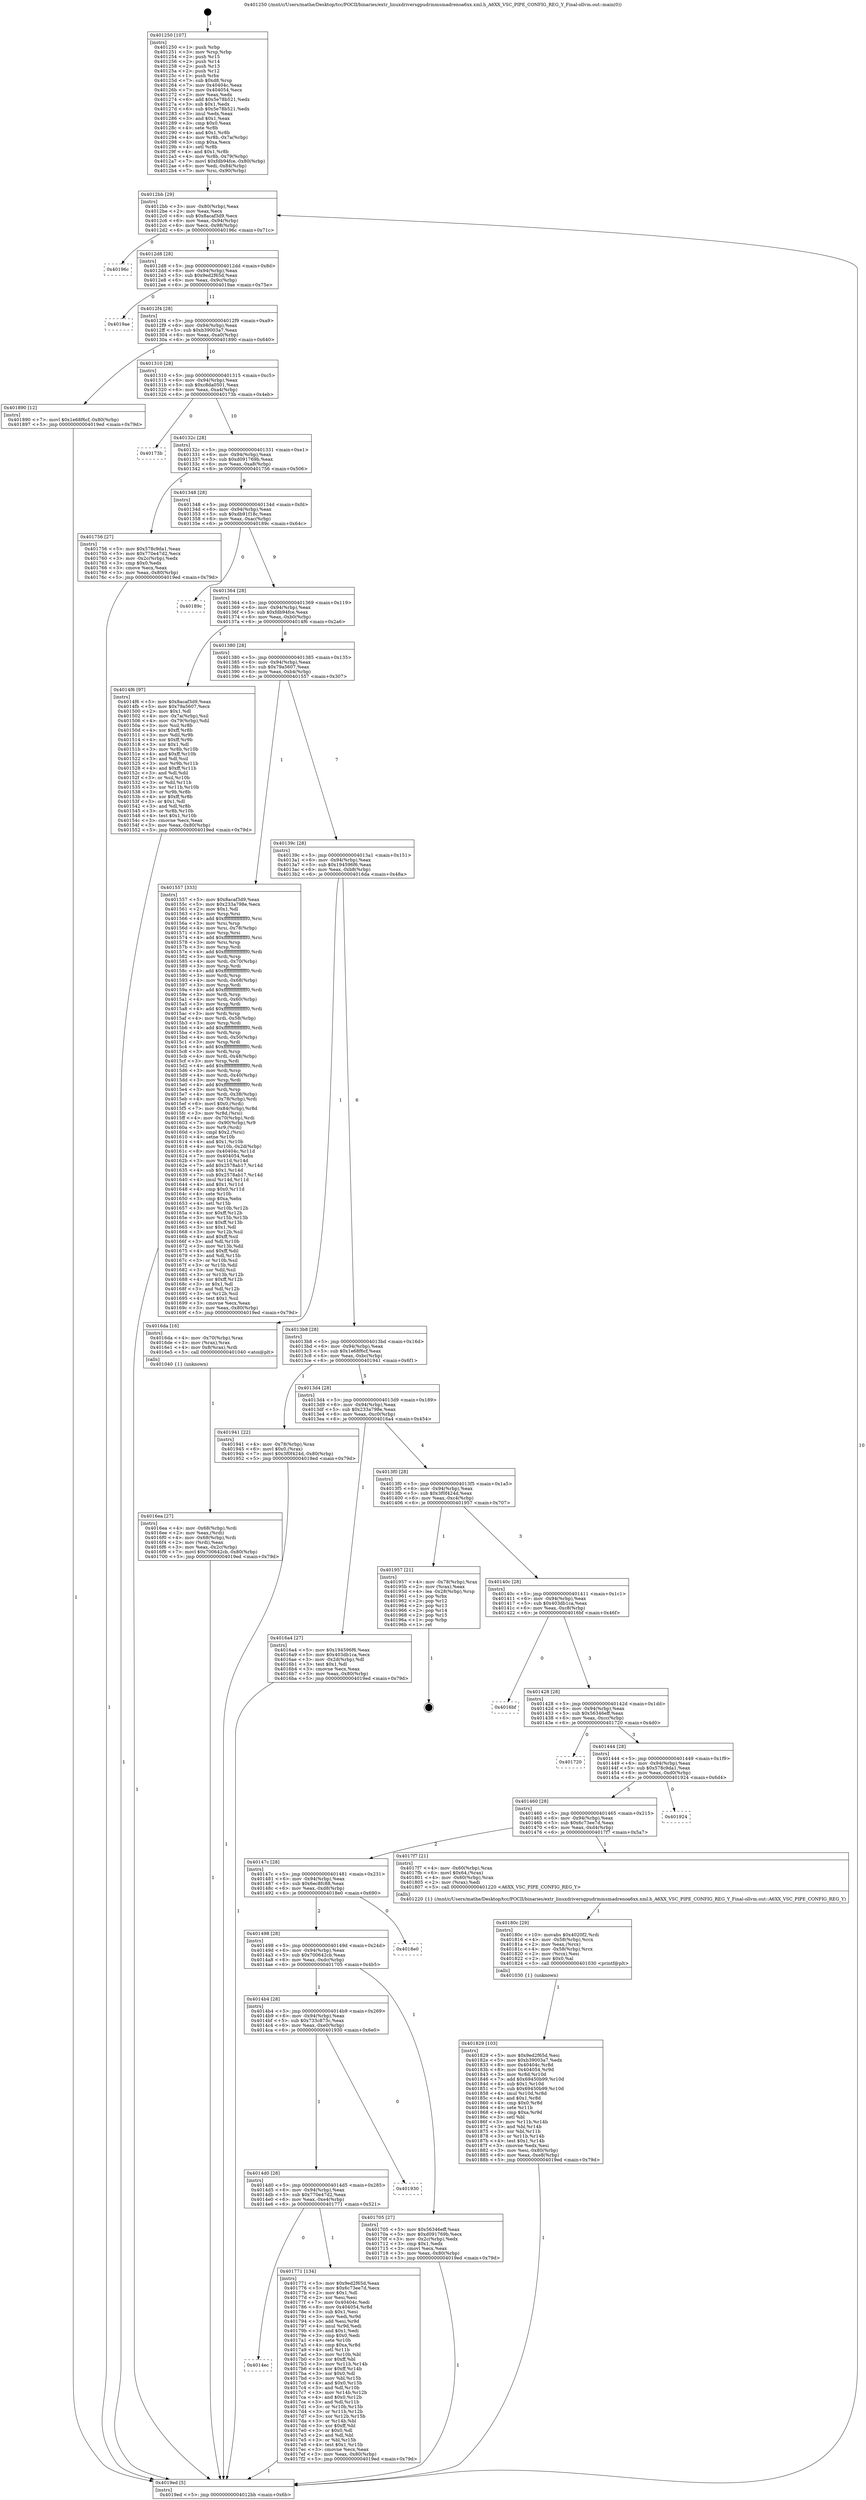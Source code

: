 digraph "0x401250" {
  label = "0x401250 (/mnt/c/Users/mathe/Desktop/tcc/POCII/binaries/extr_linuxdriversgpudrmmsmadrenoa6xx.xml.h_A6XX_VSC_PIPE_CONFIG_REG_Y_Final-ollvm.out::main(0))"
  labelloc = "t"
  node[shape=record]

  Entry [label="",width=0.3,height=0.3,shape=circle,fillcolor=black,style=filled]
  "0x4012bb" [label="{
     0x4012bb [29]\l
     | [instrs]\l
     &nbsp;&nbsp;0x4012bb \<+3\>: mov -0x80(%rbp),%eax\l
     &nbsp;&nbsp;0x4012be \<+2\>: mov %eax,%ecx\l
     &nbsp;&nbsp;0x4012c0 \<+6\>: sub $0x8acaf3d9,%ecx\l
     &nbsp;&nbsp;0x4012c6 \<+6\>: mov %eax,-0x94(%rbp)\l
     &nbsp;&nbsp;0x4012cc \<+6\>: mov %ecx,-0x98(%rbp)\l
     &nbsp;&nbsp;0x4012d2 \<+6\>: je 000000000040196c \<main+0x71c\>\l
  }"]
  "0x40196c" [label="{
     0x40196c\l
  }", style=dashed]
  "0x4012d8" [label="{
     0x4012d8 [28]\l
     | [instrs]\l
     &nbsp;&nbsp;0x4012d8 \<+5\>: jmp 00000000004012dd \<main+0x8d\>\l
     &nbsp;&nbsp;0x4012dd \<+6\>: mov -0x94(%rbp),%eax\l
     &nbsp;&nbsp;0x4012e3 \<+5\>: sub $0x9ed2f65d,%eax\l
     &nbsp;&nbsp;0x4012e8 \<+6\>: mov %eax,-0x9c(%rbp)\l
     &nbsp;&nbsp;0x4012ee \<+6\>: je 00000000004019ae \<main+0x75e\>\l
  }"]
  Exit [label="",width=0.3,height=0.3,shape=circle,fillcolor=black,style=filled,peripheries=2]
  "0x4019ae" [label="{
     0x4019ae\l
  }", style=dashed]
  "0x4012f4" [label="{
     0x4012f4 [28]\l
     | [instrs]\l
     &nbsp;&nbsp;0x4012f4 \<+5\>: jmp 00000000004012f9 \<main+0xa9\>\l
     &nbsp;&nbsp;0x4012f9 \<+6\>: mov -0x94(%rbp),%eax\l
     &nbsp;&nbsp;0x4012ff \<+5\>: sub $0xb39003a7,%eax\l
     &nbsp;&nbsp;0x401304 \<+6\>: mov %eax,-0xa0(%rbp)\l
     &nbsp;&nbsp;0x40130a \<+6\>: je 0000000000401890 \<main+0x640\>\l
  }"]
  "0x401829" [label="{
     0x401829 [103]\l
     | [instrs]\l
     &nbsp;&nbsp;0x401829 \<+5\>: mov $0x9ed2f65d,%esi\l
     &nbsp;&nbsp;0x40182e \<+5\>: mov $0xb39003a7,%edx\l
     &nbsp;&nbsp;0x401833 \<+8\>: mov 0x40404c,%r8d\l
     &nbsp;&nbsp;0x40183b \<+8\>: mov 0x404054,%r9d\l
     &nbsp;&nbsp;0x401843 \<+3\>: mov %r8d,%r10d\l
     &nbsp;&nbsp;0x401846 \<+7\>: add $0x69450b99,%r10d\l
     &nbsp;&nbsp;0x40184d \<+4\>: sub $0x1,%r10d\l
     &nbsp;&nbsp;0x401851 \<+7\>: sub $0x69450b99,%r10d\l
     &nbsp;&nbsp;0x401858 \<+4\>: imul %r10d,%r8d\l
     &nbsp;&nbsp;0x40185c \<+4\>: and $0x1,%r8d\l
     &nbsp;&nbsp;0x401860 \<+4\>: cmp $0x0,%r8d\l
     &nbsp;&nbsp;0x401864 \<+4\>: sete %r11b\l
     &nbsp;&nbsp;0x401868 \<+4\>: cmp $0xa,%r9d\l
     &nbsp;&nbsp;0x40186c \<+3\>: setl %bl\l
     &nbsp;&nbsp;0x40186f \<+3\>: mov %r11b,%r14b\l
     &nbsp;&nbsp;0x401872 \<+3\>: and %bl,%r14b\l
     &nbsp;&nbsp;0x401875 \<+3\>: xor %bl,%r11b\l
     &nbsp;&nbsp;0x401878 \<+3\>: or %r11b,%r14b\l
     &nbsp;&nbsp;0x40187b \<+4\>: test $0x1,%r14b\l
     &nbsp;&nbsp;0x40187f \<+3\>: cmovne %edx,%esi\l
     &nbsp;&nbsp;0x401882 \<+3\>: mov %esi,-0x80(%rbp)\l
     &nbsp;&nbsp;0x401885 \<+6\>: mov %eax,-0xe8(%rbp)\l
     &nbsp;&nbsp;0x40188b \<+5\>: jmp 00000000004019ed \<main+0x79d\>\l
  }"]
  "0x401890" [label="{
     0x401890 [12]\l
     | [instrs]\l
     &nbsp;&nbsp;0x401890 \<+7\>: movl $0x1e68f6cf,-0x80(%rbp)\l
     &nbsp;&nbsp;0x401897 \<+5\>: jmp 00000000004019ed \<main+0x79d\>\l
  }"]
  "0x401310" [label="{
     0x401310 [28]\l
     | [instrs]\l
     &nbsp;&nbsp;0x401310 \<+5\>: jmp 0000000000401315 \<main+0xc5\>\l
     &nbsp;&nbsp;0x401315 \<+6\>: mov -0x94(%rbp),%eax\l
     &nbsp;&nbsp;0x40131b \<+5\>: sub $0xc8da0501,%eax\l
     &nbsp;&nbsp;0x401320 \<+6\>: mov %eax,-0xa4(%rbp)\l
     &nbsp;&nbsp;0x401326 \<+6\>: je 000000000040173b \<main+0x4eb\>\l
  }"]
  "0x40180c" [label="{
     0x40180c [29]\l
     | [instrs]\l
     &nbsp;&nbsp;0x40180c \<+10\>: movabs $0x4020f2,%rdi\l
     &nbsp;&nbsp;0x401816 \<+4\>: mov -0x58(%rbp),%rcx\l
     &nbsp;&nbsp;0x40181a \<+2\>: mov %eax,(%rcx)\l
     &nbsp;&nbsp;0x40181c \<+4\>: mov -0x58(%rbp),%rcx\l
     &nbsp;&nbsp;0x401820 \<+2\>: mov (%rcx),%esi\l
     &nbsp;&nbsp;0x401822 \<+2\>: mov $0x0,%al\l
     &nbsp;&nbsp;0x401824 \<+5\>: call 0000000000401030 \<printf@plt\>\l
     | [calls]\l
     &nbsp;&nbsp;0x401030 \{1\} (unknown)\l
  }"]
  "0x40173b" [label="{
     0x40173b\l
  }", style=dashed]
  "0x40132c" [label="{
     0x40132c [28]\l
     | [instrs]\l
     &nbsp;&nbsp;0x40132c \<+5\>: jmp 0000000000401331 \<main+0xe1\>\l
     &nbsp;&nbsp;0x401331 \<+6\>: mov -0x94(%rbp),%eax\l
     &nbsp;&nbsp;0x401337 \<+5\>: sub $0xd091769b,%eax\l
     &nbsp;&nbsp;0x40133c \<+6\>: mov %eax,-0xa8(%rbp)\l
     &nbsp;&nbsp;0x401342 \<+6\>: je 0000000000401756 \<main+0x506\>\l
  }"]
  "0x4014ec" [label="{
     0x4014ec\l
  }", style=dashed]
  "0x401756" [label="{
     0x401756 [27]\l
     | [instrs]\l
     &nbsp;&nbsp;0x401756 \<+5\>: mov $0x578c9da1,%eax\l
     &nbsp;&nbsp;0x40175b \<+5\>: mov $0x770e47d2,%ecx\l
     &nbsp;&nbsp;0x401760 \<+3\>: mov -0x2c(%rbp),%edx\l
     &nbsp;&nbsp;0x401763 \<+3\>: cmp $0x0,%edx\l
     &nbsp;&nbsp;0x401766 \<+3\>: cmove %ecx,%eax\l
     &nbsp;&nbsp;0x401769 \<+3\>: mov %eax,-0x80(%rbp)\l
     &nbsp;&nbsp;0x40176c \<+5\>: jmp 00000000004019ed \<main+0x79d\>\l
  }"]
  "0x401348" [label="{
     0x401348 [28]\l
     | [instrs]\l
     &nbsp;&nbsp;0x401348 \<+5\>: jmp 000000000040134d \<main+0xfd\>\l
     &nbsp;&nbsp;0x40134d \<+6\>: mov -0x94(%rbp),%eax\l
     &nbsp;&nbsp;0x401353 \<+5\>: sub $0xdb91f18c,%eax\l
     &nbsp;&nbsp;0x401358 \<+6\>: mov %eax,-0xac(%rbp)\l
     &nbsp;&nbsp;0x40135e \<+6\>: je 000000000040189c \<main+0x64c\>\l
  }"]
  "0x401771" [label="{
     0x401771 [134]\l
     | [instrs]\l
     &nbsp;&nbsp;0x401771 \<+5\>: mov $0x9ed2f65d,%eax\l
     &nbsp;&nbsp;0x401776 \<+5\>: mov $0x6c73ee7d,%ecx\l
     &nbsp;&nbsp;0x40177b \<+2\>: mov $0x1,%dl\l
     &nbsp;&nbsp;0x40177d \<+2\>: xor %esi,%esi\l
     &nbsp;&nbsp;0x40177f \<+7\>: mov 0x40404c,%edi\l
     &nbsp;&nbsp;0x401786 \<+8\>: mov 0x404054,%r8d\l
     &nbsp;&nbsp;0x40178e \<+3\>: sub $0x1,%esi\l
     &nbsp;&nbsp;0x401791 \<+3\>: mov %edi,%r9d\l
     &nbsp;&nbsp;0x401794 \<+3\>: add %esi,%r9d\l
     &nbsp;&nbsp;0x401797 \<+4\>: imul %r9d,%edi\l
     &nbsp;&nbsp;0x40179b \<+3\>: and $0x1,%edi\l
     &nbsp;&nbsp;0x40179e \<+3\>: cmp $0x0,%edi\l
     &nbsp;&nbsp;0x4017a1 \<+4\>: sete %r10b\l
     &nbsp;&nbsp;0x4017a5 \<+4\>: cmp $0xa,%r8d\l
     &nbsp;&nbsp;0x4017a9 \<+4\>: setl %r11b\l
     &nbsp;&nbsp;0x4017ad \<+3\>: mov %r10b,%bl\l
     &nbsp;&nbsp;0x4017b0 \<+3\>: xor $0xff,%bl\l
     &nbsp;&nbsp;0x4017b3 \<+3\>: mov %r11b,%r14b\l
     &nbsp;&nbsp;0x4017b6 \<+4\>: xor $0xff,%r14b\l
     &nbsp;&nbsp;0x4017ba \<+3\>: xor $0x0,%dl\l
     &nbsp;&nbsp;0x4017bd \<+3\>: mov %bl,%r15b\l
     &nbsp;&nbsp;0x4017c0 \<+4\>: and $0x0,%r15b\l
     &nbsp;&nbsp;0x4017c4 \<+3\>: and %dl,%r10b\l
     &nbsp;&nbsp;0x4017c7 \<+3\>: mov %r14b,%r12b\l
     &nbsp;&nbsp;0x4017ca \<+4\>: and $0x0,%r12b\l
     &nbsp;&nbsp;0x4017ce \<+3\>: and %dl,%r11b\l
     &nbsp;&nbsp;0x4017d1 \<+3\>: or %r10b,%r15b\l
     &nbsp;&nbsp;0x4017d4 \<+3\>: or %r11b,%r12b\l
     &nbsp;&nbsp;0x4017d7 \<+3\>: xor %r12b,%r15b\l
     &nbsp;&nbsp;0x4017da \<+3\>: or %r14b,%bl\l
     &nbsp;&nbsp;0x4017dd \<+3\>: xor $0xff,%bl\l
     &nbsp;&nbsp;0x4017e0 \<+3\>: or $0x0,%dl\l
     &nbsp;&nbsp;0x4017e3 \<+2\>: and %dl,%bl\l
     &nbsp;&nbsp;0x4017e5 \<+3\>: or %bl,%r15b\l
     &nbsp;&nbsp;0x4017e8 \<+4\>: test $0x1,%r15b\l
     &nbsp;&nbsp;0x4017ec \<+3\>: cmovne %ecx,%eax\l
     &nbsp;&nbsp;0x4017ef \<+3\>: mov %eax,-0x80(%rbp)\l
     &nbsp;&nbsp;0x4017f2 \<+5\>: jmp 00000000004019ed \<main+0x79d\>\l
  }"]
  "0x40189c" [label="{
     0x40189c\l
  }", style=dashed]
  "0x401364" [label="{
     0x401364 [28]\l
     | [instrs]\l
     &nbsp;&nbsp;0x401364 \<+5\>: jmp 0000000000401369 \<main+0x119\>\l
     &nbsp;&nbsp;0x401369 \<+6\>: mov -0x94(%rbp),%eax\l
     &nbsp;&nbsp;0x40136f \<+5\>: sub $0xfdb94fce,%eax\l
     &nbsp;&nbsp;0x401374 \<+6\>: mov %eax,-0xb0(%rbp)\l
     &nbsp;&nbsp;0x40137a \<+6\>: je 00000000004014f6 \<main+0x2a6\>\l
  }"]
  "0x4014d0" [label="{
     0x4014d0 [28]\l
     | [instrs]\l
     &nbsp;&nbsp;0x4014d0 \<+5\>: jmp 00000000004014d5 \<main+0x285\>\l
     &nbsp;&nbsp;0x4014d5 \<+6\>: mov -0x94(%rbp),%eax\l
     &nbsp;&nbsp;0x4014db \<+5\>: sub $0x770e47d2,%eax\l
     &nbsp;&nbsp;0x4014e0 \<+6\>: mov %eax,-0xe4(%rbp)\l
     &nbsp;&nbsp;0x4014e6 \<+6\>: je 0000000000401771 \<main+0x521\>\l
  }"]
  "0x4014f6" [label="{
     0x4014f6 [97]\l
     | [instrs]\l
     &nbsp;&nbsp;0x4014f6 \<+5\>: mov $0x8acaf3d9,%eax\l
     &nbsp;&nbsp;0x4014fb \<+5\>: mov $0x79a5607,%ecx\l
     &nbsp;&nbsp;0x401500 \<+2\>: mov $0x1,%dl\l
     &nbsp;&nbsp;0x401502 \<+4\>: mov -0x7a(%rbp),%sil\l
     &nbsp;&nbsp;0x401506 \<+4\>: mov -0x79(%rbp),%dil\l
     &nbsp;&nbsp;0x40150a \<+3\>: mov %sil,%r8b\l
     &nbsp;&nbsp;0x40150d \<+4\>: xor $0xff,%r8b\l
     &nbsp;&nbsp;0x401511 \<+3\>: mov %dil,%r9b\l
     &nbsp;&nbsp;0x401514 \<+4\>: xor $0xff,%r9b\l
     &nbsp;&nbsp;0x401518 \<+3\>: xor $0x1,%dl\l
     &nbsp;&nbsp;0x40151b \<+3\>: mov %r8b,%r10b\l
     &nbsp;&nbsp;0x40151e \<+4\>: and $0xff,%r10b\l
     &nbsp;&nbsp;0x401522 \<+3\>: and %dl,%sil\l
     &nbsp;&nbsp;0x401525 \<+3\>: mov %r9b,%r11b\l
     &nbsp;&nbsp;0x401528 \<+4\>: and $0xff,%r11b\l
     &nbsp;&nbsp;0x40152c \<+3\>: and %dl,%dil\l
     &nbsp;&nbsp;0x40152f \<+3\>: or %sil,%r10b\l
     &nbsp;&nbsp;0x401532 \<+3\>: or %dil,%r11b\l
     &nbsp;&nbsp;0x401535 \<+3\>: xor %r11b,%r10b\l
     &nbsp;&nbsp;0x401538 \<+3\>: or %r9b,%r8b\l
     &nbsp;&nbsp;0x40153b \<+4\>: xor $0xff,%r8b\l
     &nbsp;&nbsp;0x40153f \<+3\>: or $0x1,%dl\l
     &nbsp;&nbsp;0x401542 \<+3\>: and %dl,%r8b\l
     &nbsp;&nbsp;0x401545 \<+3\>: or %r8b,%r10b\l
     &nbsp;&nbsp;0x401548 \<+4\>: test $0x1,%r10b\l
     &nbsp;&nbsp;0x40154c \<+3\>: cmovne %ecx,%eax\l
     &nbsp;&nbsp;0x40154f \<+3\>: mov %eax,-0x80(%rbp)\l
     &nbsp;&nbsp;0x401552 \<+5\>: jmp 00000000004019ed \<main+0x79d\>\l
  }"]
  "0x401380" [label="{
     0x401380 [28]\l
     | [instrs]\l
     &nbsp;&nbsp;0x401380 \<+5\>: jmp 0000000000401385 \<main+0x135\>\l
     &nbsp;&nbsp;0x401385 \<+6\>: mov -0x94(%rbp),%eax\l
     &nbsp;&nbsp;0x40138b \<+5\>: sub $0x79a5607,%eax\l
     &nbsp;&nbsp;0x401390 \<+6\>: mov %eax,-0xb4(%rbp)\l
     &nbsp;&nbsp;0x401396 \<+6\>: je 0000000000401557 \<main+0x307\>\l
  }"]
  "0x4019ed" [label="{
     0x4019ed [5]\l
     | [instrs]\l
     &nbsp;&nbsp;0x4019ed \<+5\>: jmp 00000000004012bb \<main+0x6b\>\l
  }"]
  "0x401250" [label="{
     0x401250 [107]\l
     | [instrs]\l
     &nbsp;&nbsp;0x401250 \<+1\>: push %rbp\l
     &nbsp;&nbsp;0x401251 \<+3\>: mov %rsp,%rbp\l
     &nbsp;&nbsp;0x401254 \<+2\>: push %r15\l
     &nbsp;&nbsp;0x401256 \<+2\>: push %r14\l
     &nbsp;&nbsp;0x401258 \<+2\>: push %r13\l
     &nbsp;&nbsp;0x40125a \<+2\>: push %r12\l
     &nbsp;&nbsp;0x40125c \<+1\>: push %rbx\l
     &nbsp;&nbsp;0x40125d \<+7\>: sub $0xd8,%rsp\l
     &nbsp;&nbsp;0x401264 \<+7\>: mov 0x40404c,%eax\l
     &nbsp;&nbsp;0x40126b \<+7\>: mov 0x404054,%ecx\l
     &nbsp;&nbsp;0x401272 \<+2\>: mov %eax,%edx\l
     &nbsp;&nbsp;0x401274 \<+6\>: add $0x5e78b521,%edx\l
     &nbsp;&nbsp;0x40127a \<+3\>: sub $0x1,%edx\l
     &nbsp;&nbsp;0x40127d \<+6\>: sub $0x5e78b521,%edx\l
     &nbsp;&nbsp;0x401283 \<+3\>: imul %edx,%eax\l
     &nbsp;&nbsp;0x401286 \<+3\>: and $0x1,%eax\l
     &nbsp;&nbsp;0x401289 \<+3\>: cmp $0x0,%eax\l
     &nbsp;&nbsp;0x40128c \<+4\>: sete %r8b\l
     &nbsp;&nbsp;0x401290 \<+4\>: and $0x1,%r8b\l
     &nbsp;&nbsp;0x401294 \<+4\>: mov %r8b,-0x7a(%rbp)\l
     &nbsp;&nbsp;0x401298 \<+3\>: cmp $0xa,%ecx\l
     &nbsp;&nbsp;0x40129b \<+4\>: setl %r8b\l
     &nbsp;&nbsp;0x40129f \<+4\>: and $0x1,%r8b\l
     &nbsp;&nbsp;0x4012a3 \<+4\>: mov %r8b,-0x79(%rbp)\l
     &nbsp;&nbsp;0x4012a7 \<+7\>: movl $0xfdb94fce,-0x80(%rbp)\l
     &nbsp;&nbsp;0x4012ae \<+6\>: mov %edi,-0x84(%rbp)\l
     &nbsp;&nbsp;0x4012b4 \<+7\>: mov %rsi,-0x90(%rbp)\l
  }"]
  "0x401930" [label="{
     0x401930\l
  }", style=dashed]
  "0x401557" [label="{
     0x401557 [333]\l
     | [instrs]\l
     &nbsp;&nbsp;0x401557 \<+5\>: mov $0x8acaf3d9,%eax\l
     &nbsp;&nbsp;0x40155c \<+5\>: mov $0x233a798e,%ecx\l
     &nbsp;&nbsp;0x401561 \<+2\>: mov $0x1,%dl\l
     &nbsp;&nbsp;0x401563 \<+3\>: mov %rsp,%rsi\l
     &nbsp;&nbsp;0x401566 \<+4\>: add $0xfffffffffffffff0,%rsi\l
     &nbsp;&nbsp;0x40156a \<+3\>: mov %rsi,%rsp\l
     &nbsp;&nbsp;0x40156d \<+4\>: mov %rsi,-0x78(%rbp)\l
     &nbsp;&nbsp;0x401571 \<+3\>: mov %rsp,%rsi\l
     &nbsp;&nbsp;0x401574 \<+4\>: add $0xfffffffffffffff0,%rsi\l
     &nbsp;&nbsp;0x401578 \<+3\>: mov %rsi,%rsp\l
     &nbsp;&nbsp;0x40157b \<+3\>: mov %rsp,%rdi\l
     &nbsp;&nbsp;0x40157e \<+4\>: add $0xfffffffffffffff0,%rdi\l
     &nbsp;&nbsp;0x401582 \<+3\>: mov %rdi,%rsp\l
     &nbsp;&nbsp;0x401585 \<+4\>: mov %rdi,-0x70(%rbp)\l
     &nbsp;&nbsp;0x401589 \<+3\>: mov %rsp,%rdi\l
     &nbsp;&nbsp;0x40158c \<+4\>: add $0xfffffffffffffff0,%rdi\l
     &nbsp;&nbsp;0x401590 \<+3\>: mov %rdi,%rsp\l
     &nbsp;&nbsp;0x401593 \<+4\>: mov %rdi,-0x68(%rbp)\l
     &nbsp;&nbsp;0x401597 \<+3\>: mov %rsp,%rdi\l
     &nbsp;&nbsp;0x40159a \<+4\>: add $0xfffffffffffffff0,%rdi\l
     &nbsp;&nbsp;0x40159e \<+3\>: mov %rdi,%rsp\l
     &nbsp;&nbsp;0x4015a1 \<+4\>: mov %rdi,-0x60(%rbp)\l
     &nbsp;&nbsp;0x4015a5 \<+3\>: mov %rsp,%rdi\l
     &nbsp;&nbsp;0x4015a8 \<+4\>: add $0xfffffffffffffff0,%rdi\l
     &nbsp;&nbsp;0x4015ac \<+3\>: mov %rdi,%rsp\l
     &nbsp;&nbsp;0x4015af \<+4\>: mov %rdi,-0x58(%rbp)\l
     &nbsp;&nbsp;0x4015b3 \<+3\>: mov %rsp,%rdi\l
     &nbsp;&nbsp;0x4015b6 \<+4\>: add $0xfffffffffffffff0,%rdi\l
     &nbsp;&nbsp;0x4015ba \<+3\>: mov %rdi,%rsp\l
     &nbsp;&nbsp;0x4015bd \<+4\>: mov %rdi,-0x50(%rbp)\l
     &nbsp;&nbsp;0x4015c1 \<+3\>: mov %rsp,%rdi\l
     &nbsp;&nbsp;0x4015c4 \<+4\>: add $0xfffffffffffffff0,%rdi\l
     &nbsp;&nbsp;0x4015c8 \<+3\>: mov %rdi,%rsp\l
     &nbsp;&nbsp;0x4015cb \<+4\>: mov %rdi,-0x48(%rbp)\l
     &nbsp;&nbsp;0x4015cf \<+3\>: mov %rsp,%rdi\l
     &nbsp;&nbsp;0x4015d2 \<+4\>: add $0xfffffffffffffff0,%rdi\l
     &nbsp;&nbsp;0x4015d6 \<+3\>: mov %rdi,%rsp\l
     &nbsp;&nbsp;0x4015d9 \<+4\>: mov %rdi,-0x40(%rbp)\l
     &nbsp;&nbsp;0x4015dd \<+3\>: mov %rsp,%rdi\l
     &nbsp;&nbsp;0x4015e0 \<+4\>: add $0xfffffffffffffff0,%rdi\l
     &nbsp;&nbsp;0x4015e4 \<+3\>: mov %rdi,%rsp\l
     &nbsp;&nbsp;0x4015e7 \<+4\>: mov %rdi,-0x38(%rbp)\l
     &nbsp;&nbsp;0x4015eb \<+4\>: mov -0x78(%rbp),%rdi\l
     &nbsp;&nbsp;0x4015ef \<+6\>: movl $0x0,(%rdi)\l
     &nbsp;&nbsp;0x4015f5 \<+7\>: mov -0x84(%rbp),%r8d\l
     &nbsp;&nbsp;0x4015fc \<+3\>: mov %r8d,(%rsi)\l
     &nbsp;&nbsp;0x4015ff \<+4\>: mov -0x70(%rbp),%rdi\l
     &nbsp;&nbsp;0x401603 \<+7\>: mov -0x90(%rbp),%r9\l
     &nbsp;&nbsp;0x40160a \<+3\>: mov %r9,(%rdi)\l
     &nbsp;&nbsp;0x40160d \<+3\>: cmpl $0x2,(%rsi)\l
     &nbsp;&nbsp;0x401610 \<+4\>: setne %r10b\l
     &nbsp;&nbsp;0x401614 \<+4\>: and $0x1,%r10b\l
     &nbsp;&nbsp;0x401618 \<+4\>: mov %r10b,-0x2d(%rbp)\l
     &nbsp;&nbsp;0x40161c \<+8\>: mov 0x40404c,%r11d\l
     &nbsp;&nbsp;0x401624 \<+7\>: mov 0x404054,%ebx\l
     &nbsp;&nbsp;0x40162b \<+3\>: mov %r11d,%r14d\l
     &nbsp;&nbsp;0x40162e \<+7\>: add $0x2578ab17,%r14d\l
     &nbsp;&nbsp;0x401635 \<+4\>: sub $0x1,%r14d\l
     &nbsp;&nbsp;0x401639 \<+7\>: sub $0x2578ab17,%r14d\l
     &nbsp;&nbsp;0x401640 \<+4\>: imul %r14d,%r11d\l
     &nbsp;&nbsp;0x401644 \<+4\>: and $0x1,%r11d\l
     &nbsp;&nbsp;0x401648 \<+4\>: cmp $0x0,%r11d\l
     &nbsp;&nbsp;0x40164c \<+4\>: sete %r10b\l
     &nbsp;&nbsp;0x401650 \<+3\>: cmp $0xa,%ebx\l
     &nbsp;&nbsp;0x401653 \<+4\>: setl %r15b\l
     &nbsp;&nbsp;0x401657 \<+3\>: mov %r10b,%r12b\l
     &nbsp;&nbsp;0x40165a \<+4\>: xor $0xff,%r12b\l
     &nbsp;&nbsp;0x40165e \<+3\>: mov %r15b,%r13b\l
     &nbsp;&nbsp;0x401661 \<+4\>: xor $0xff,%r13b\l
     &nbsp;&nbsp;0x401665 \<+3\>: xor $0x1,%dl\l
     &nbsp;&nbsp;0x401668 \<+3\>: mov %r12b,%sil\l
     &nbsp;&nbsp;0x40166b \<+4\>: and $0xff,%sil\l
     &nbsp;&nbsp;0x40166f \<+3\>: and %dl,%r10b\l
     &nbsp;&nbsp;0x401672 \<+3\>: mov %r13b,%dil\l
     &nbsp;&nbsp;0x401675 \<+4\>: and $0xff,%dil\l
     &nbsp;&nbsp;0x401679 \<+3\>: and %dl,%r15b\l
     &nbsp;&nbsp;0x40167c \<+3\>: or %r10b,%sil\l
     &nbsp;&nbsp;0x40167f \<+3\>: or %r15b,%dil\l
     &nbsp;&nbsp;0x401682 \<+3\>: xor %dil,%sil\l
     &nbsp;&nbsp;0x401685 \<+3\>: or %r13b,%r12b\l
     &nbsp;&nbsp;0x401688 \<+4\>: xor $0xff,%r12b\l
     &nbsp;&nbsp;0x40168c \<+3\>: or $0x1,%dl\l
     &nbsp;&nbsp;0x40168f \<+3\>: and %dl,%r12b\l
     &nbsp;&nbsp;0x401692 \<+3\>: or %r12b,%sil\l
     &nbsp;&nbsp;0x401695 \<+4\>: test $0x1,%sil\l
     &nbsp;&nbsp;0x401699 \<+3\>: cmovne %ecx,%eax\l
     &nbsp;&nbsp;0x40169c \<+3\>: mov %eax,-0x80(%rbp)\l
     &nbsp;&nbsp;0x40169f \<+5\>: jmp 00000000004019ed \<main+0x79d\>\l
  }"]
  "0x40139c" [label="{
     0x40139c [28]\l
     | [instrs]\l
     &nbsp;&nbsp;0x40139c \<+5\>: jmp 00000000004013a1 \<main+0x151\>\l
     &nbsp;&nbsp;0x4013a1 \<+6\>: mov -0x94(%rbp),%eax\l
     &nbsp;&nbsp;0x4013a7 \<+5\>: sub $0x194596f6,%eax\l
     &nbsp;&nbsp;0x4013ac \<+6\>: mov %eax,-0xb8(%rbp)\l
     &nbsp;&nbsp;0x4013b2 \<+6\>: je 00000000004016da \<main+0x48a\>\l
  }"]
  "0x4014b4" [label="{
     0x4014b4 [28]\l
     | [instrs]\l
     &nbsp;&nbsp;0x4014b4 \<+5\>: jmp 00000000004014b9 \<main+0x269\>\l
     &nbsp;&nbsp;0x4014b9 \<+6\>: mov -0x94(%rbp),%eax\l
     &nbsp;&nbsp;0x4014bf \<+5\>: sub $0x733c873c,%eax\l
     &nbsp;&nbsp;0x4014c4 \<+6\>: mov %eax,-0xe0(%rbp)\l
     &nbsp;&nbsp;0x4014ca \<+6\>: je 0000000000401930 \<main+0x6e0\>\l
  }"]
  "0x401705" [label="{
     0x401705 [27]\l
     | [instrs]\l
     &nbsp;&nbsp;0x401705 \<+5\>: mov $0x56346eff,%eax\l
     &nbsp;&nbsp;0x40170a \<+5\>: mov $0xd091769b,%ecx\l
     &nbsp;&nbsp;0x40170f \<+3\>: mov -0x2c(%rbp),%edx\l
     &nbsp;&nbsp;0x401712 \<+3\>: cmp $0x1,%edx\l
     &nbsp;&nbsp;0x401715 \<+3\>: cmovl %ecx,%eax\l
     &nbsp;&nbsp;0x401718 \<+3\>: mov %eax,-0x80(%rbp)\l
     &nbsp;&nbsp;0x40171b \<+5\>: jmp 00000000004019ed \<main+0x79d\>\l
  }"]
  "0x4016da" [label="{
     0x4016da [16]\l
     | [instrs]\l
     &nbsp;&nbsp;0x4016da \<+4\>: mov -0x70(%rbp),%rax\l
     &nbsp;&nbsp;0x4016de \<+3\>: mov (%rax),%rax\l
     &nbsp;&nbsp;0x4016e1 \<+4\>: mov 0x8(%rax),%rdi\l
     &nbsp;&nbsp;0x4016e5 \<+5\>: call 0000000000401040 \<atoi@plt\>\l
     | [calls]\l
     &nbsp;&nbsp;0x401040 \{1\} (unknown)\l
  }"]
  "0x4013b8" [label="{
     0x4013b8 [28]\l
     | [instrs]\l
     &nbsp;&nbsp;0x4013b8 \<+5\>: jmp 00000000004013bd \<main+0x16d\>\l
     &nbsp;&nbsp;0x4013bd \<+6\>: mov -0x94(%rbp),%eax\l
     &nbsp;&nbsp;0x4013c3 \<+5\>: sub $0x1e68f6cf,%eax\l
     &nbsp;&nbsp;0x4013c8 \<+6\>: mov %eax,-0xbc(%rbp)\l
     &nbsp;&nbsp;0x4013ce \<+6\>: je 0000000000401941 \<main+0x6f1\>\l
  }"]
  "0x401498" [label="{
     0x401498 [28]\l
     | [instrs]\l
     &nbsp;&nbsp;0x401498 \<+5\>: jmp 000000000040149d \<main+0x24d\>\l
     &nbsp;&nbsp;0x40149d \<+6\>: mov -0x94(%rbp),%eax\l
     &nbsp;&nbsp;0x4014a3 \<+5\>: sub $0x700642cb,%eax\l
     &nbsp;&nbsp;0x4014a8 \<+6\>: mov %eax,-0xdc(%rbp)\l
     &nbsp;&nbsp;0x4014ae \<+6\>: je 0000000000401705 \<main+0x4b5\>\l
  }"]
  "0x401941" [label="{
     0x401941 [22]\l
     | [instrs]\l
     &nbsp;&nbsp;0x401941 \<+4\>: mov -0x78(%rbp),%rax\l
     &nbsp;&nbsp;0x401945 \<+6\>: movl $0x0,(%rax)\l
     &nbsp;&nbsp;0x40194b \<+7\>: movl $0x3f0f424d,-0x80(%rbp)\l
     &nbsp;&nbsp;0x401952 \<+5\>: jmp 00000000004019ed \<main+0x79d\>\l
  }"]
  "0x4013d4" [label="{
     0x4013d4 [28]\l
     | [instrs]\l
     &nbsp;&nbsp;0x4013d4 \<+5\>: jmp 00000000004013d9 \<main+0x189\>\l
     &nbsp;&nbsp;0x4013d9 \<+6\>: mov -0x94(%rbp),%eax\l
     &nbsp;&nbsp;0x4013df \<+5\>: sub $0x233a798e,%eax\l
     &nbsp;&nbsp;0x4013e4 \<+6\>: mov %eax,-0xc0(%rbp)\l
     &nbsp;&nbsp;0x4013ea \<+6\>: je 00000000004016a4 \<main+0x454\>\l
  }"]
  "0x4018e0" [label="{
     0x4018e0\l
  }", style=dashed]
  "0x4016a4" [label="{
     0x4016a4 [27]\l
     | [instrs]\l
     &nbsp;&nbsp;0x4016a4 \<+5\>: mov $0x194596f6,%eax\l
     &nbsp;&nbsp;0x4016a9 \<+5\>: mov $0x403db1ca,%ecx\l
     &nbsp;&nbsp;0x4016ae \<+3\>: mov -0x2d(%rbp),%dl\l
     &nbsp;&nbsp;0x4016b1 \<+3\>: test $0x1,%dl\l
     &nbsp;&nbsp;0x4016b4 \<+3\>: cmovne %ecx,%eax\l
     &nbsp;&nbsp;0x4016b7 \<+3\>: mov %eax,-0x80(%rbp)\l
     &nbsp;&nbsp;0x4016ba \<+5\>: jmp 00000000004019ed \<main+0x79d\>\l
  }"]
  "0x4013f0" [label="{
     0x4013f0 [28]\l
     | [instrs]\l
     &nbsp;&nbsp;0x4013f0 \<+5\>: jmp 00000000004013f5 \<main+0x1a5\>\l
     &nbsp;&nbsp;0x4013f5 \<+6\>: mov -0x94(%rbp),%eax\l
     &nbsp;&nbsp;0x4013fb \<+5\>: sub $0x3f0f424d,%eax\l
     &nbsp;&nbsp;0x401400 \<+6\>: mov %eax,-0xc4(%rbp)\l
     &nbsp;&nbsp;0x401406 \<+6\>: je 0000000000401957 \<main+0x707\>\l
  }"]
  "0x4016ea" [label="{
     0x4016ea [27]\l
     | [instrs]\l
     &nbsp;&nbsp;0x4016ea \<+4\>: mov -0x68(%rbp),%rdi\l
     &nbsp;&nbsp;0x4016ee \<+2\>: mov %eax,(%rdi)\l
     &nbsp;&nbsp;0x4016f0 \<+4\>: mov -0x68(%rbp),%rdi\l
     &nbsp;&nbsp;0x4016f4 \<+2\>: mov (%rdi),%eax\l
     &nbsp;&nbsp;0x4016f6 \<+3\>: mov %eax,-0x2c(%rbp)\l
     &nbsp;&nbsp;0x4016f9 \<+7\>: movl $0x700642cb,-0x80(%rbp)\l
     &nbsp;&nbsp;0x401700 \<+5\>: jmp 00000000004019ed \<main+0x79d\>\l
  }"]
  "0x40147c" [label="{
     0x40147c [28]\l
     | [instrs]\l
     &nbsp;&nbsp;0x40147c \<+5\>: jmp 0000000000401481 \<main+0x231\>\l
     &nbsp;&nbsp;0x401481 \<+6\>: mov -0x94(%rbp),%eax\l
     &nbsp;&nbsp;0x401487 \<+5\>: sub $0x6ec8fc88,%eax\l
     &nbsp;&nbsp;0x40148c \<+6\>: mov %eax,-0xd8(%rbp)\l
     &nbsp;&nbsp;0x401492 \<+6\>: je 00000000004018e0 \<main+0x690\>\l
  }"]
  "0x401957" [label="{
     0x401957 [21]\l
     | [instrs]\l
     &nbsp;&nbsp;0x401957 \<+4\>: mov -0x78(%rbp),%rax\l
     &nbsp;&nbsp;0x40195b \<+2\>: mov (%rax),%eax\l
     &nbsp;&nbsp;0x40195d \<+4\>: lea -0x28(%rbp),%rsp\l
     &nbsp;&nbsp;0x401961 \<+1\>: pop %rbx\l
     &nbsp;&nbsp;0x401962 \<+2\>: pop %r12\l
     &nbsp;&nbsp;0x401964 \<+2\>: pop %r13\l
     &nbsp;&nbsp;0x401966 \<+2\>: pop %r14\l
     &nbsp;&nbsp;0x401968 \<+2\>: pop %r15\l
     &nbsp;&nbsp;0x40196a \<+1\>: pop %rbp\l
     &nbsp;&nbsp;0x40196b \<+1\>: ret\l
  }"]
  "0x40140c" [label="{
     0x40140c [28]\l
     | [instrs]\l
     &nbsp;&nbsp;0x40140c \<+5\>: jmp 0000000000401411 \<main+0x1c1\>\l
     &nbsp;&nbsp;0x401411 \<+6\>: mov -0x94(%rbp),%eax\l
     &nbsp;&nbsp;0x401417 \<+5\>: sub $0x403db1ca,%eax\l
     &nbsp;&nbsp;0x40141c \<+6\>: mov %eax,-0xc8(%rbp)\l
     &nbsp;&nbsp;0x401422 \<+6\>: je 00000000004016bf \<main+0x46f\>\l
  }"]
  "0x4017f7" [label="{
     0x4017f7 [21]\l
     | [instrs]\l
     &nbsp;&nbsp;0x4017f7 \<+4\>: mov -0x60(%rbp),%rax\l
     &nbsp;&nbsp;0x4017fb \<+6\>: movl $0x64,(%rax)\l
     &nbsp;&nbsp;0x401801 \<+4\>: mov -0x60(%rbp),%rax\l
     &nbsp;&nbsp;0x401805 \<+2\>: mov (%rax),%edi\l
     &nbsp;&nbsp;0x401807 \<+5\>: call 0000000000401220 \<A6XX_VSC_PIPE_CONFIG_REG_Y\>\l
     | [calls]\l
     &nbsp;&nbsp;0x401220 \{1\} (/mnt/c/Users/mathe/Desktop/tcc/POCII/binaries/extr_linuxdriversgpudrmmsmadrenoa6xx.xml.h_A6XX_VSC_PIPE_CONFIG_REG_Y_Final-ollvm.out::A6XX_VSC_PIPE_CONFIG_REG_Y)\l
  }"]
  "0x4016bf" [label="{
     0x4016bf\l
  }", style=dashed]
  "0x401428" [label="{
     0x401428 [28]\l
     | [instrs]\l
     &nbsp;&nbsp;0x401428 \<+5\>: jmp 000000000040142d \<main+0x1dd\>\l
     &nbsp;&nbsp;0x40142d \<+6\>: mov -0x94(%rbp),%eax\l
     &nbsp;&nbsp;0x401433 \<+5\>: sub $0x56346eff,%eax\l
     &nbsp;&nbsp;0x401438 \<+6\>: mov %eax,-0xcc(%rbp)\l
     &nbsp;&nbsp;0x40143e \<+6\>: je 0000000000401720 \<main+0x4d0\>\l
  }"]
  "0x401460" [label="{
     0x401460 [28]\l
     | [instrs]\l
     &nbsp;&nbsp;0x401460 \<+5\>: jmp 0000000000401465 \<main+0x215\>\l
     &nbsp;&nbsp;0x401465 \<+6\>: mov -0x94(%rbp),%eax\l
     &nbsp;&nbsp;0x40146b \<+5\>: sub $0x6c73ee7d,%eax\l
     &nbsp;&nbsp;0x401470 \<+6\>: mov %eax,-0xd4(%rbp)\l
     &nbsp;&nbsp;0x401476 \<+6\>: je 00000000004017f7 \<main+0x5a7\>\l
  }"]
  "0x401720" [label="{
     0x401720\l
  }", style=dashed]
  "0x401444" [label="{
     0x401444 [28]\l
     | [instrs]\l
     &nbsp;&nbsp;0x401444 \<+5\>: jmp 0000000000401449 \<main+0x1f9\>\l
     &nbsp;&nbsp;0x401449 \<+6\>: mov -0x94(%rbp),%eax\l
     &nbsp;&nbsp;0x40144f \<+5\>: sub $0x578c9da1,%eax\l
     &nbsp;&nbsp;0x401454 \<+6\>: mov %eax,-0xd0(%rbp)\l
     &nbsp;&nbsp;0x40145a \<+6\>: je 0000000000401924 \<main+0x6d4\>\l
  }"]
  "0x401924" [label="{
     0x401924\l
  }", style=dashed]
  Entry -> "0x401250" [label=" 1"]
  "0x4012bb" -> "0x40196c" [label=" 0"]
  "0x4012bb" -> "0x4012d8" [label=" 11"]
  "0x401957" -> Exit [label=" 1"]
  "0x4012d8" -> "0x4019ae" [label=" 0"]
  "0x4012d8" -> "0x4012f4" [label=" 11"]
  "0x401941" -> "0x4019ed" [label=" 1"]
  "0x4012f4" -> "0x401890" [label=" 1"]
  "0x4012f4" -> "0x401310" [label=" 10"]
  "0x401890" -> "0x4019ed" [label=" 1"]
  "0x401310" -> "0x40173b" [label=" 0"]
  "0x401310" -> "0x40132c" [label=" 10"]
  "0x401829" -> "0x4019ed" [label=" 1"]
  "0x40132c" -> "0x401756" [label=" 1"]
  "0x40132c" -> "0x401348" [label=" 9"]
  "0x40180c" -> "0x401829" [label=" 1"]
  "0x401348" -> "0x40189c" [label=" 0"]
  "0x401348" -> "0x401364" [label=" 9"]
  "0x4017f7" -> "0x40180c" [label=" 1"]
  "0x401364" -> "0x4014f6" [label=" 1"]
  "0x401364" -> "0x401380" [label=" 8"]
  "0x4014f6" -> "0x4019ed" [label=" 1"]
  "0x401250" -> "0x4012bb" [label=" 1"]
  "0x4019ed" -> "0x4012bb" [label=" 10"]
  "0x4014d0" -> "0x4014ec" [label=" 0"]
  "0x401380" -> "0x401557" [label=" 1"]
  "0x401380" -> "0x40139c" [label=" 7"]
  "0x4014d0" -> "0x401771" [label=" 1"]
  "0x401557" -> "0x4019ed" [label=" 1"]
  "0x4014b4" -> "0x4014d0" [label=" 1"]
  "0x40139c" -> "0x4016da" [label=" 1"]
  "0x40139c" -> "0x4013b8" [label=" 6"]
  "0x4014b4" -> "0x401930" [label=" 0"]
  "0x4013b8" -> "0x401941" [label=" 1"]
  "0x4013b8" -> "0x4013d4" [label=" 5"]
  "0x401756" -> "0x4019ed" [label=" 1"]
  "0x4013d4" -> "0x4016a4" [label=" 1"]
  "0x4013d4" -> "0x4013f0" [label=" 4"]
  "0x4016a4" -> "0x4019ed" [label=" 1"]
  "0x4016da" -> "0x4016ea" [label=" 1"]
  "0x4016ea" -> "0x4019ed" [label=" 1"]
  "0x401705" -> "0x4019ed" [label=" 1"]
  "0x4013f0" -> "0x401957" [label=" 1"]
  "0x4013f0" -> "0x40140c" [label=" 3"]
  "0x401498" -> "0x401705" [label=" 1"]
  "0x40140c" -> "0x4016bf" [label=" 0"]
  "0x40140c" -> "0x401428" [label=" 3"]
  "0x401771" -> "0x4019ed" [label=" 1"]
  "0x401428" -> "0x401720" [label=" 0"]
  "0x401428" -> "0x401444" [label=" 3"]
  "0x40147c" -> "0x4018e0" [label=" 0"]
  "0x401444" -> "0x401924" [label=" 0"]
  "0x401444" -> "0x401460" [label=" 3"]
  "0x40147c" -> "0x401498" [label=" 2"]
  "0x401460" -> "0x4017f7" [label=" 1"]
  "0x401460" -> "0x40147c" [label=" 2"]
  "0x401498" -> "0x4014b4" [label=" 1"]
}
